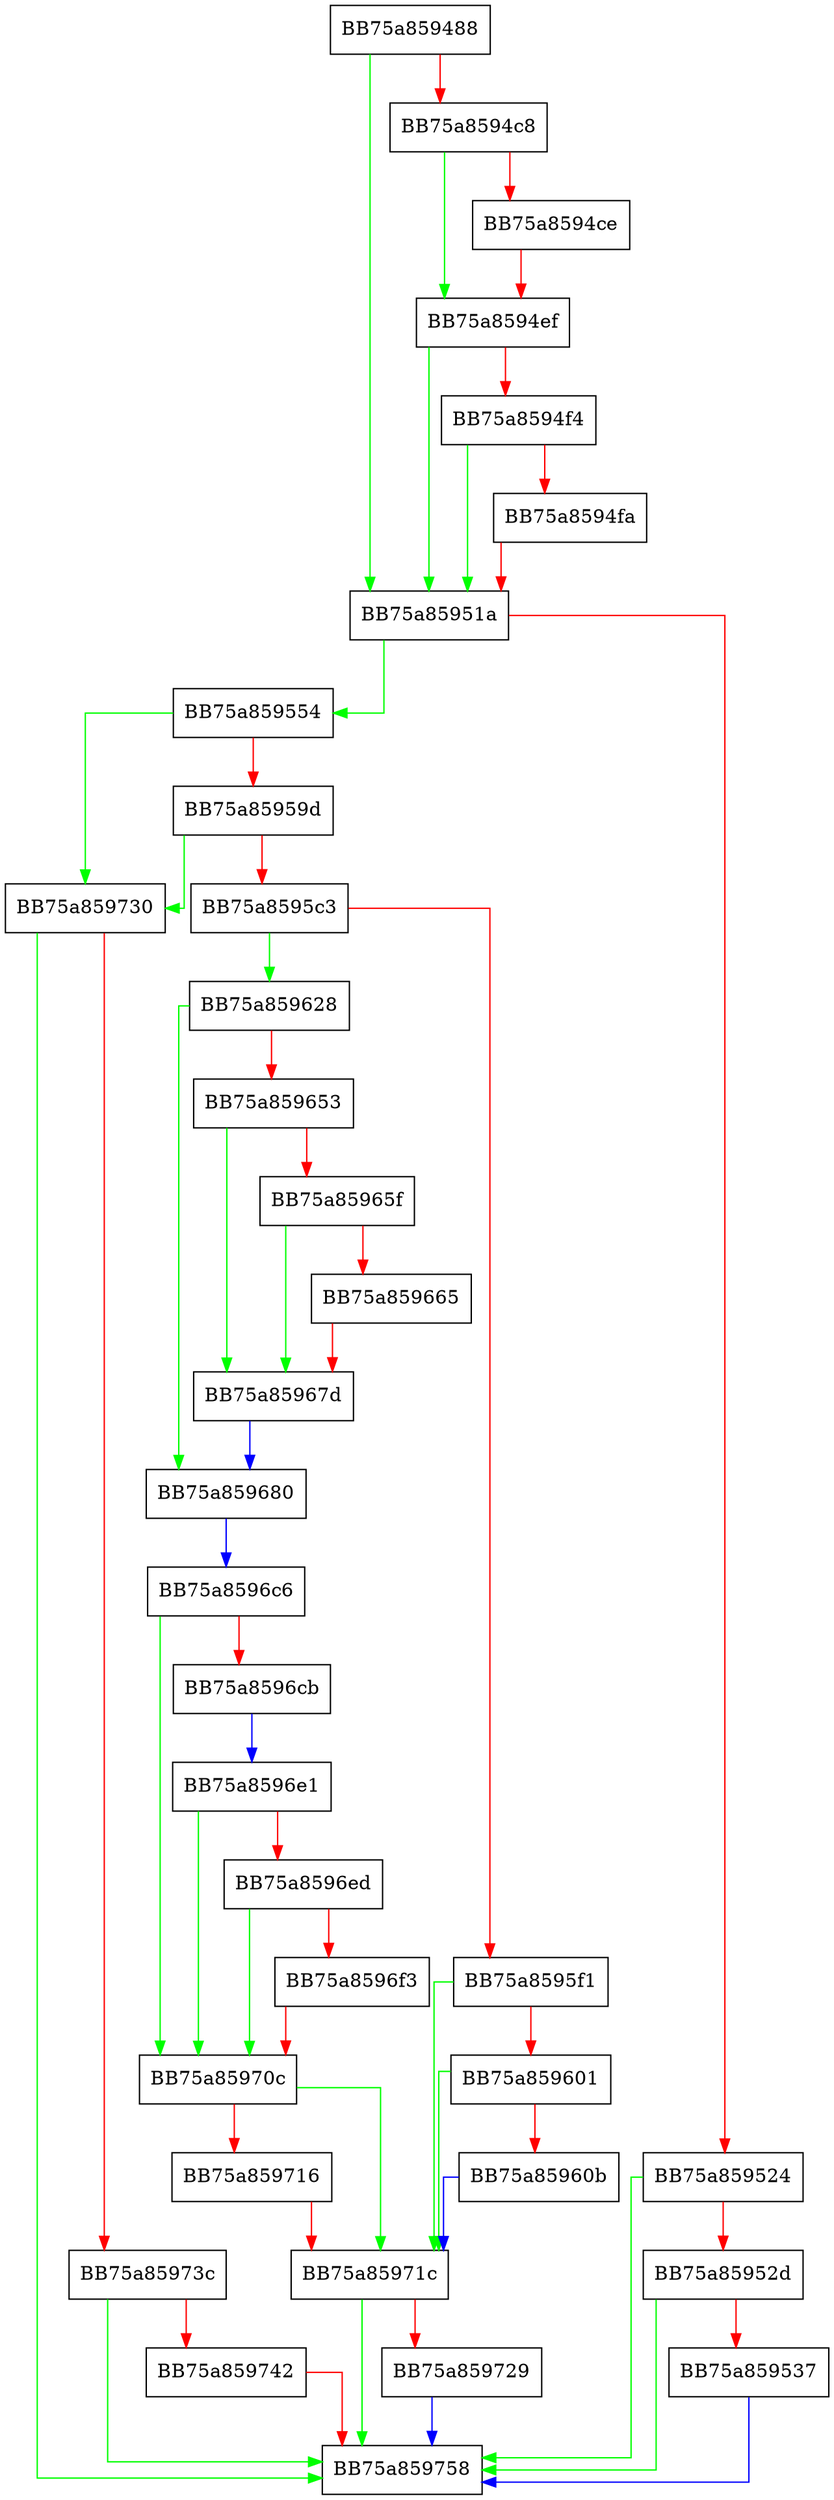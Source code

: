 digraph ProcessDangerousSyscallEvent {
  node [shape="box"];
  graph [splines=ortho];
  BB75a859488 -> BB75a85951a [color="green"];
  BB75a859488 -> BB75a8594c8 [color="red"];
  BB75a8594c8 -> BB75a8594ef [color="green"];
  BB75a8594c8 -> BB75a8594ce [color="red"];
  BB75a8594ce -> BB75a8594ef [color="red"];
  BB75a8594ef -> BB75a85951a [color="green"];
  BB75a8594ef -> BB75a8594f4 [color="red"];
  BB75a8594f4 -> BB75a85951a [color="green"];
  BB75a8594f4 -> BB75a8594fa [color="red"];
  BB75a8594fa -> BB75a85951a [color="red"];
  BB75a85951a -> BB75a859554 [color="green"];
  BB75a85951a -> BB75a859524 [color="red"];
  BB75a859524 -> BB75a859758 [color="green"];
  BB75a859524 -> BB75a85952d [color="red"];
  BB75a85952d -> BB75a859758 [color="green"];
  BB75a85952d -> BB75a859537 [color="red"];
  BB75a859537 -> BB75a859758 [color="blue"];
  BB75a859554 -> BB75a859730 [color="green"];
  BB75a859554 -> BB75a85959d [color="red"];
  BB75a85959d -> BB75a859730 [color="green"];
  BB75a85959d -> BB75a8595c3 [color="red"];
  BB75a8595c3 -> BB75a859628 [color="green"];
  BB75a8595c3 -> BB75a8595f1 [color="red"];
  BB75a8595f1 -> BB75a85971c [color="green"];
  BB75a8595f1 -> BB75a859601 [color="red"];
  BB75a859601 -> BB75a85971c [color="green"];
  BB75a859601 -> BB75a85960b [color="red"];
  BB75a85960b -> BB75a85971c [color="blue"];
  BB75a859628 -> BB75a859680 [color="green"];
  BB75a859628 -> BB75a859653 [color="red"];
  BB75a859653 -> BB75a85967d [color="green"];
  BB75a859653 -> BB75a85965f [color="red"];
  BB75a85965f -> BB75a85967d [color="green"];
  BB75a85965f -> BB75a859665 [color="red"];
  BB75a859665 -> BB75a85967d [color="red"];
  BB75a85967d -> BB75a859680 [color="blue"];
  BB75a859680 -> BB75a8596c6 [color="blue"];
  BB75a8596c6 -> BB75a85970c [color="green"];
  BB75a8596c6 -> BB75a8596cb [color="red"];
  BB75a8596cb -> BB75a8596e1 [color="blue"];
  BB75a8596e1 -> BB75a85970c [color="green"];
  BB75a8596e1 -> BB75a8596ed [color="red"];
  BB75a8596ed -> BB75a85970c [color="green"];
  BB75a8596ed -> BB75a8596f3 [color="red"];
  BB75a8596f3 -> BB75a85970c [color="red"];
  BB75a85970c -> BB75a85971c [color="green"];
  BB75a85970c -> BB75a859716 [color="red"];
  BB75a859716 -> BB75a85971c [color="red"];
  BB75a85971c -> BB75a859758 [color="green"];
  BB75a85971c -> BB75a859729 [color="red"];
  BB75a859729 -> BB75a859758 [color="blue"];
  BB75a859730 -> BB75a859758 [color="green"];
  BB75a859730 -> BB75a85973c [color="red"];
  BB75a85973c -> BB75a859758 [color="green"];
  BB75a85973c -> BB75a859742 [color="red"];
  BB75a859742 -> BB75a859758 [color="red"];
}
